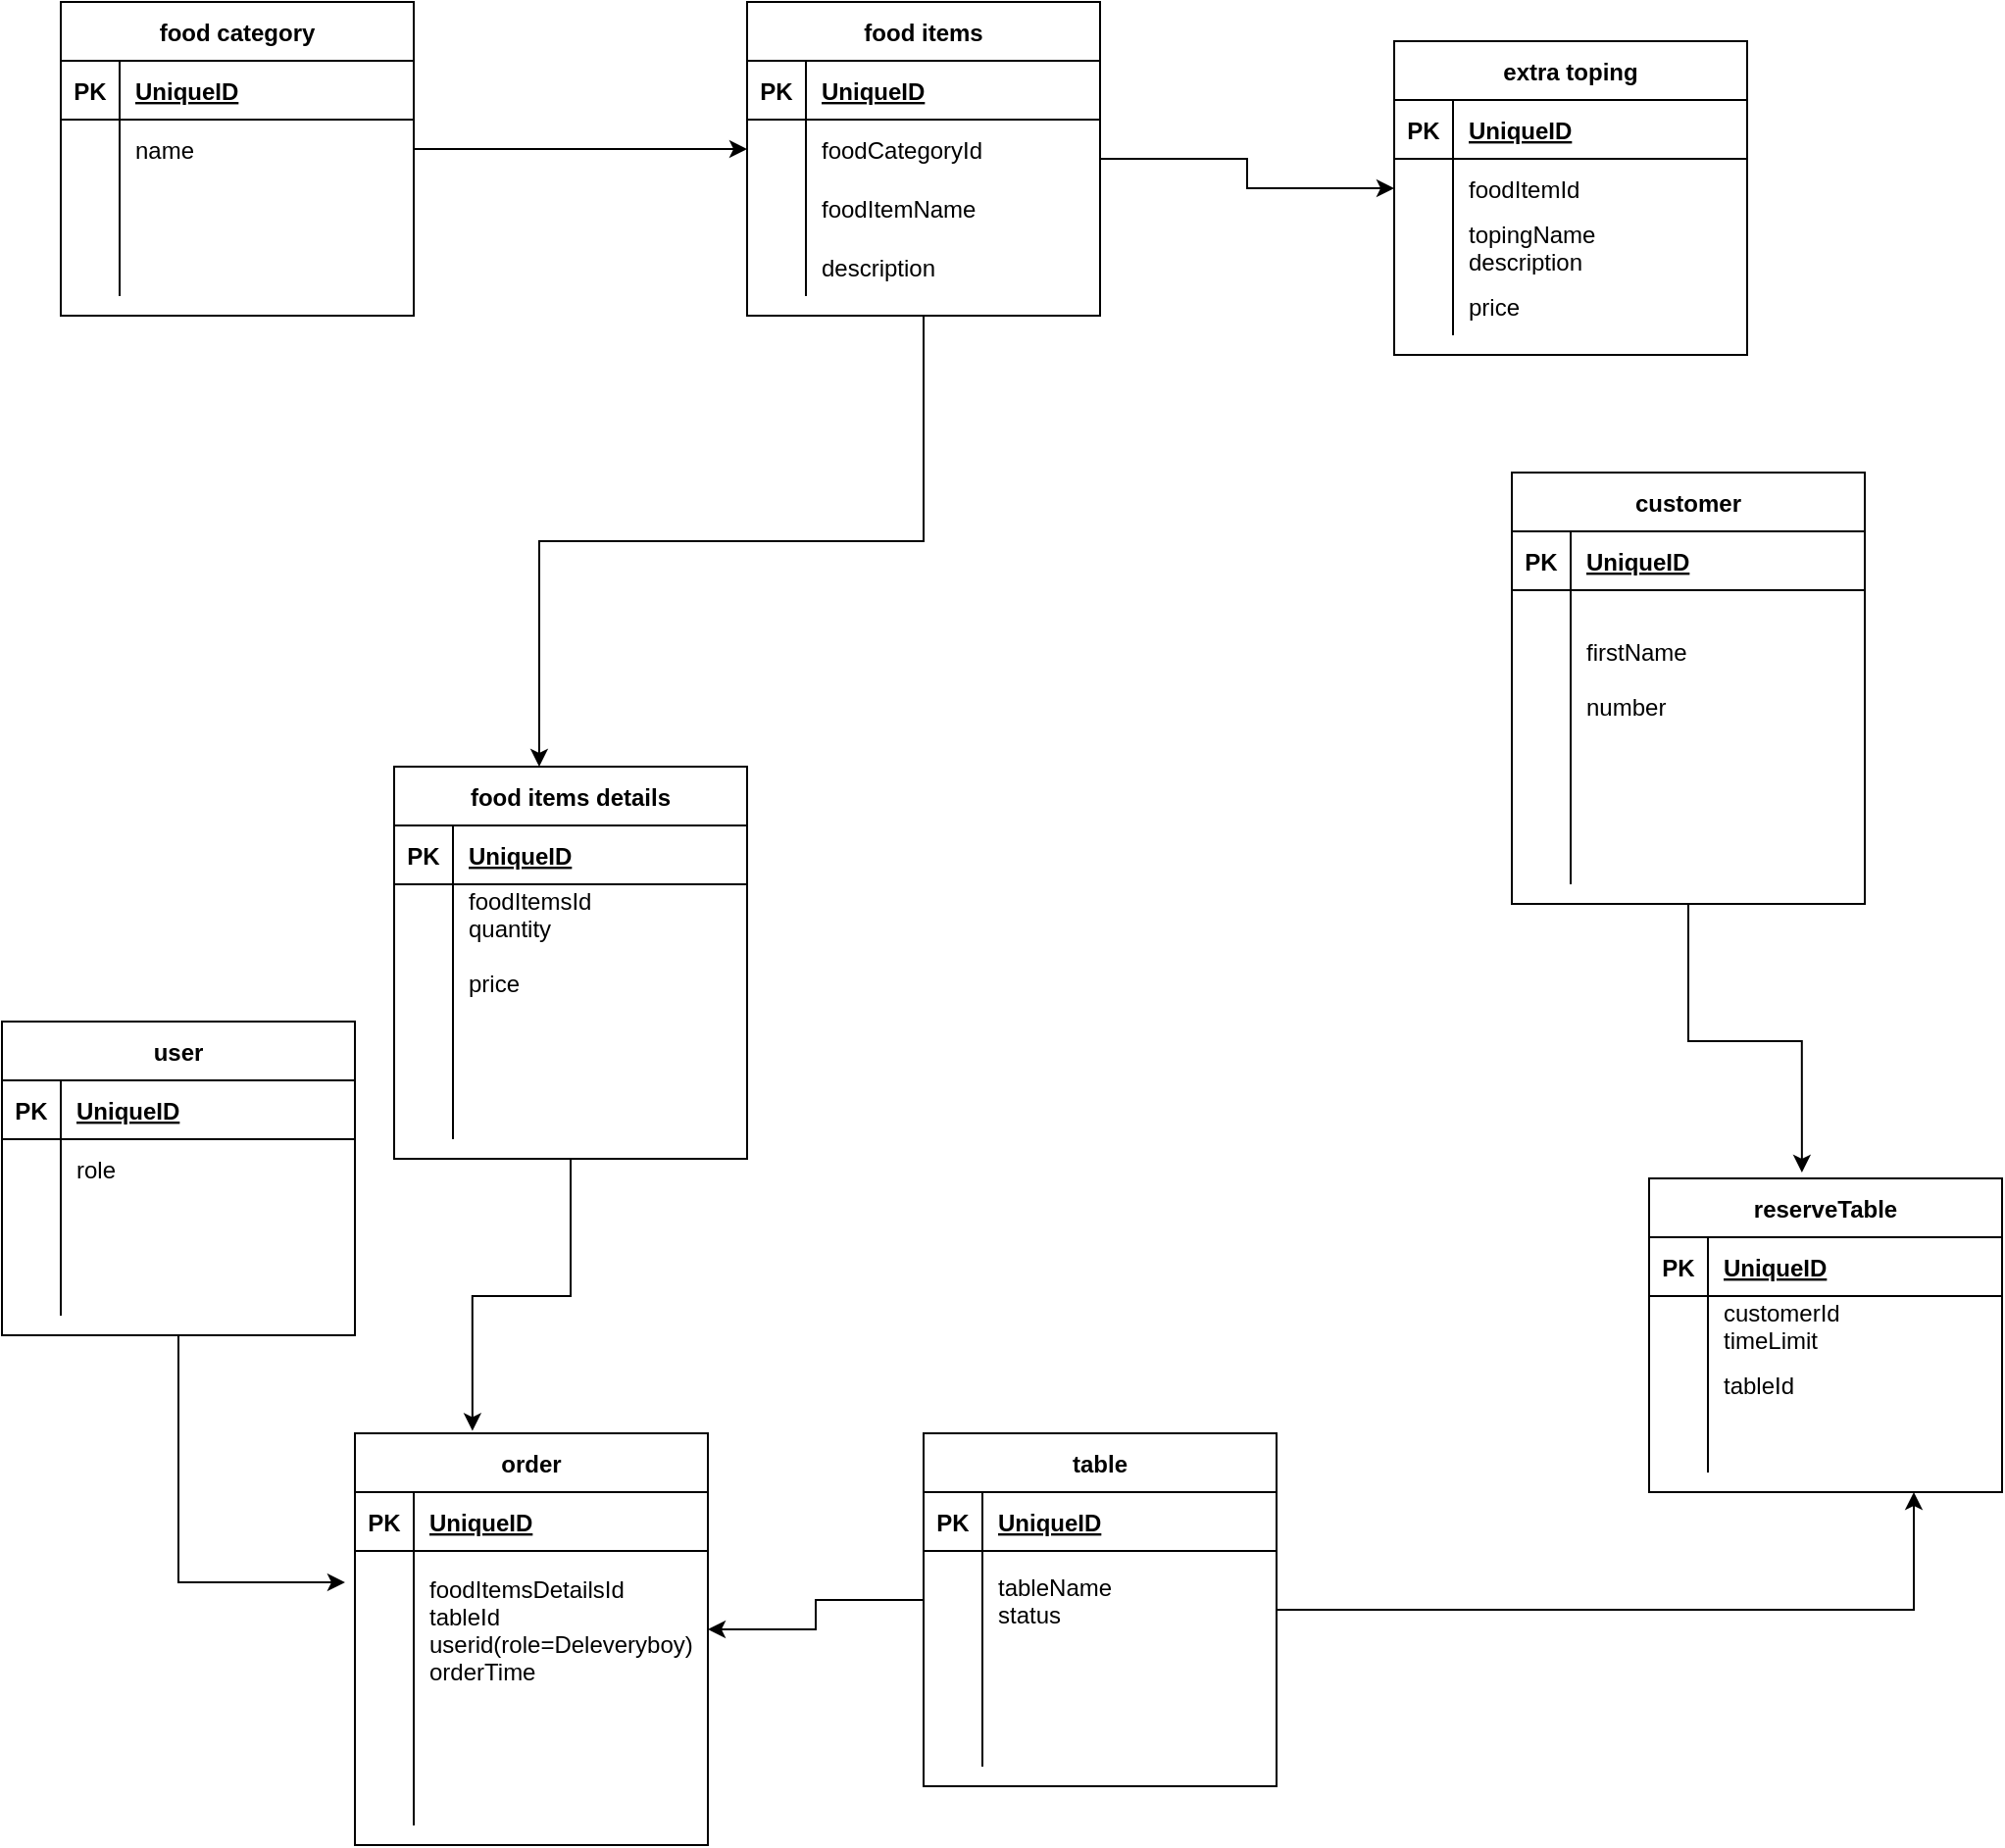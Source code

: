 <mxfile version="20.5.1" type="github">
  <diagram id="R2lEEEUBdFMjLlhIrx00" name="Page-1">
    <mxGraphModel dx="1123" dy="2183" grid="1" gridSize="10" guides="1" tooltips="1" connect="1" arrows="1" fold="1" page="1" pageScale="1" pageWidth="850" pageHeight="1100" math="0" shadow="0" extFonts="Permanent Marker^https://fonts.googleapis.com/css?family=Permanent+Marker">
      <root>
        <mxCell id="0" />
        <mxCell id="1" parent="0" />
        <mxCell id="HmCvgmjGHogJz_0cQoBX-1" value="order" style="shape=table;startSize=30;container=1;collapsible=1;childLayout=tableLayout;fixedRows=1;rowLines=0;fontStyle=1;align=center;resizeLast=1;" parent="1" vertex="1">
          <mxGeometry x="300" y="670" width="180" height="210" as="geometry" />
        </mxCell>
        <mxCell id="HmCvgmjGHogJz_0cQoBX-2" value="" style="shape=tableRow;horizontal=0;startSize=0;swimlaneHead=0;swimlaneBody=0;fillColor=none;collapsible=0;dropTarget=0;points=[[0,0.5],[1,0.5]];portConstraint=eastwest;top=0;left=0;right=0;bottom=1;" parent="HmCvgmjGHogJz_0cQoBX-1" vertex="1">
          <mxGeometry y="30" width="180" height="30" as="geometry" />
        </mxCell>
        <mxCell id="HmCvgmjGHogJz_0cQoBX-3" value="PK" style="shape=partialRectangle;connectable=0;fillColor=none;top=0;left=0;bottom=0;right=0;fontStyle=1;overflow=hidden;" parent="HmCvgmjGHogJz_0cQoBX-2" vertex="1">
          <mxGeometry width="30" height="30" as="geometry">
            <mxRectangle width="30" height="30" as="alternateBounds" />
          </mxGeometry>
        </mxCell>
        <mxCell id="HmCvgmjGHogJz_0cQoBX-4" value="UniqueID" style="shape=partialRectangle;connectable=0;fillColor=none;top=0;left=0;bottom=0;right=0;align=left;spacingLeft=6;fontStyle=5;overflow=hidden;" parent="HmCvgmjGHogJz_0cQoBX-2" vertex="1">
          <mxGeometry x="30" width="150" height="30" as="geometry">
            <mxRectangle width="150" height="30" as="alternateBounds" />
          </mxGeometry>
        </mxCell>
        <mxCell id="HmCvgmjGHogJz_0cQoBX-5" value="" style="shape=tableRow;horizontal=0;startSize=0;swimlaneHead=0;swimlaneBody=0;fillColor=none;collapsible=0;dropTarget=0;points=[[0,0.5],[1,0.5]];portConstraint=eastwest;top=0;left=0;right=0;bottom=0;" parent="HmCvgmjGHogJz_0cQoBX-1" vertex="1">
          <mxGeometry y="60" width="180" height="80" as="geometry" />
        </mxCell>
        <mxCell id="HmCvgmjGHogJz_0cQoBX-6" value="" style="shape=partialRectangle;connectable=0;fillColor=none;top=0;left=0;bottom=0;right=0;editable=1;overflow=hidden;" parent="HmCvgmjGHogJz_0cQoBX-5" vertex="1">
          <mxGeometry width="30" height="80" as="geometry">
            <mxRectangle width="30" height="80" as="alternateBounds" />
          </mxGeometry>
        </mxCell>
        <mxCell id="HmCvgmjGHogJz_0cQoBX-7" value="foodItemsDetailsId&#xa;tableId&#xa;userid(role=Deleveryboy)&#xa;orderTime" style="shape=partialRectangle;connectable=0;fillColor=none;top=0;left=0;bottom=0;right=0;align=left;spacingLeft=6;overflow=hidden;" parent="HmCvgmjGHogJz_0cQoBX-5" vertex="1">
          <mxGeometry x="30" width="150" height="80" as="geometry">
            <mxRectangle width="150" height="80" as="alternateBounds" />
          </mxGeometry>
        </mxCell>
        <mxCell id="HmCvgmjGHogJz_0cQoBX-8" value="" style="shape=tableRow;horizontal=0;startSize=0;swimlaneHead=0;swimlaneBody=0;fillColor=none;collapsible=0;dropTarget=0;points=[[0,0.5],[1,0.5]];portConstraint=eastwest;top=0;left=0;right=0;bottom=0;" parent="HmCvgmjGHogJz_0cQoBX-1" vertex="1">
          <mxGeometry y="140" width="180" height="30" as="geometry" />
        </mxCell>
        <mxCell id="HmCvgmjGHogJz_0cQoBX-9" value="" style="shape=partialRectangle;connectable=0;fillColor=none;top=0;left=0;bottom=0;right=0;editable=1;overflow=hidden;" parent="HmCvgmjGHogJz_0cQoBX-8" vertex="1">
          <mxGeometry width="30" height="30" as="geometry">
            <mxRectangle width="30" height="30" as="alternateBounds" />
          </mxGeometry>
        </mxCell>
        <mxCell id="HmCvgmjGHogJz_0cQoBX-10" value="" style="shape=partialRectangle;connectable=0;fillColor=none;top=0;left=0;bottom=0;right=0;align=left;spacingLeft=6;overflow=hidden;" parent="HmCvgmjGHogJz_0cQoBX-8" vertex="1">
          <mxGeometry x="30" width="150" height="30" as="geometry">
            <mxRectangle width="150" height="30" as="alternateBounds" />
          </mxGeometry>
        </mxCell>
        <mxCell id="HmCvgmjGHogJz_0cQoBX-11" value="" style="shape=tableRow;horizontal=0;startSize=0;swimlaneHead=0;swimlaneBody=0;fillColor=none;collapsible=0;dropTarget=0;points=[[0,0.5],[1,0.5]];portConstraint=eastwest;top=0;left=0;right=0;bottom=0;" parent="HmCvgmjGHogJz_0cQoBX-1" vertex="1">
          <mxGeometry y="170" width="180" height="30" as="geometry" />
        </mxCell>
        <mxCell id="HmCvgmjGHogJz_0cQoBX-12" value="" style="shape=partialRectangle;connectable=0;fillColor=none;top=0;left=0;bottom=0;right=0;editable=1;overflow=hidden;" parent="HmCvgmjGHogJz_0cQoBX-11" vertex="1">
          <mxGeometry width="30" height="30" as="geometry">
            <mxRectangle width="30" height="30" as="alternateBounds" />
          </mxGeometry>
        </mxCell>
        <mxCell id="HmCvgmjGHogJz_0cQoBX-13" value="" style="shape=partialRectangle;connectable=0;fillColor=none;top=0;left=0;bottom=0;right=0;align=left;spacingLeft=6;overflow=hidden;" parent="HmCvgmjGHogJz_0cQoBX-11" vertex="1">
          <mxGeometry x="30" width="150" height="30" as="geometry">
            <mxRectangle width="150" height="30" as="alternateBounds" />
          </mxGeometry>
        </mxCell>
        <mxCell id="HmCvgmjGHogJz_0cQoBX-229" style="edgeStyle=orthogonalEdgeStyle;rounded=0;orthogonalLoop=1;jettySize=auto;html=1;entryX=0.75;entryY=1;entryDx=0;entryDy=0;" parent="1" source="HmCvgmjGHogJz_0cQoBX-16" target="HmCvgmjGHogJz_0cQoBX-215" edge="1">
          <mxGeometry relative="1" as="geometry" />
        </mxCell>
        <mxCell id="HmCvgmjGHogJz_0cQoBX-16" value="table" style="shape=table;startSize=30;container=1;collapsible=1;childLayout=tableLayout;fixedRows=1;rowLines=0;fontStyle=1;align=center;resizeLast=1;" parent="1" vertex="1">
          <mxGeometry x="590" y="670" width="180" height="180" as="geometry" />
        </mxCell>
        <mxCell id="HmCvgmjGHogJz_0cQoBX-17" value="" style="shape=tableRow;horizontal=0;startSize=0;swimlaneHead=0;swimlaneBody=0;fillColor=none;collapsible=0;dropTarget=0;points=[[0,0.5],[1,0.5]];portConstraint=eastwest;top=0;left=0;right=0;bottom=1;" parent="HmCvgmjGHogJz_0cQoBX-16" vertex="1">
          <mxGeometry y="30" width="180" height="30" as="geometry" />
        </mxCell>
        <mxCell id="HmCvgmjGHogJz_0cQoBX-18" value="PK" style="shape=partialRectangle;connectable=0;fillColor=none;top=0;left=0;bottom=0;right=0;fontStyle=1;overflow=hidden;" parent="HmCvgmjGHogJz_0cQoBX-17" vertex="1">
          <mxGeometry width="30" height="30" as="geometry">
            <mxRectangle width="30" height="30" as="alternateBounds" />
          </mxGeometry>
        </mxCell>
        <mxCell id="HmCvgmjGHogJz_0cQoBX-19" value="UniqueID" style="shape=partialRectangle;connectable=0;fillColor=none;top=0;left=0;bottom=0;right=0;align=left;spacingLeft=6;fontStyle=5;overflow=hidden;" parent="HmCvgmjGHogJz_0cQoBX-17" vertex="1">
          <mxGeometry x="30" width="150" height="30" as="geometry">
            <mxRectangle width="150" height="30" as="alternateBounds" />
          </mxGeometry>
        </mxCell>
        <mxCell id="HmCvgmjGHogJz_0cQoBX-20" value="" style="shape=tableRow;horizontal=0;startSize=0;swimlaneHead=0;swimlaneBody=0;fillColor=none;collapsible=0;dropTarget=0;points=[[0,0.5],[1,0.5]];portConstraint=eastwest;top=0;left=0;right=0;bottom=0;" parent="HmCvgmjGHogJz_0cQoBX-16" vertex="1">
          <mxGeometry y="60" width="180" height="50" as="geometry" />
        </mxCell>
        <mxCell id="HmCvgmjGHogJz_0cQoBX-21" value="" style="shape=partialRectangle;connectable=0;fillColor=none;top=0;left=0;bottom=0;right=0;editable=1;overflow=hidden;" parent="HmCvgmjGHogJz_0cQoBX-20" vertex="1">
          <mxGeometry width="30" height="50" as="geometry">
            <mxRectangle width="30" height="50" as="alternateBounds" />
          </mxGeometry>
        </mxCell>
        <mxCell id="HmCvgmjGHogJz_0cQoBX-22" value="tableName&#xa;status" style="shape=partialRectangle;connectable=0;fillColor=none;top=0;left=0;bottom=0;right=0;align=left;spacingLeft=6;overflow=hidden;" parent="HmCvgmjGHogJz_0cQoBX-20" vertex="1">
          <mxGeometry x="30" width="150" height="50" as="geometry">
            <mxRectangle width="150" height="50" as="alternateBounds" />
          </mxGeometry>
        </mxCell>
        <mxCell id="HmCvgmjGHogJz_0cQoBX-23" value="" style="shape=tableRow;horizontal=0;startSize=0;swimlaneHead=0;swimlaneBody=0;fillColor=none;collapsible=0;dropTarget=0;points=[[0,0.5],[1,0.5]];portConstraint=eastwest;top=0;left=0;right=0;bottom=0;" parent="HmCvgmjGHogJz_0cQoBX-16" vertex="1">
          <mxGeometry y="110" width="180" height="30" as="geometry" />
        </mxCell>
        <mxCell id="HmCvgmjGHogJz_0cQoBX-24" value="" style="shape=partialRectangle;connectable=0;fillColor=none;top=0;left=0;bottom=0;right=0;editable=1;overflow=hidden;" parent="HmCvgmjGHogJz_0cQoBX-23" vertex="1">
          <mxGeometry width="30" height="30" as="geometry">
            <mxRectangle width="30" height="30" as="alternateBounds" />
          </mxGeometry>
        </mxCell>
        <mxCell id="HmCvgmjGHogJz_0cQoBX-25" value="" style="shape=partialRectangle;connectable=0;fillColor=none;top=0;left=0;bottom=0;right=0;align=left;spacingLeft=6;overflow=hidden;" parent="HmCvgmjGHogJz_0cQoBX-23" vertex="1">
          <mxGeometry x="30" width="150" height="30" as="geometry">
            <mxRectangle width="150" height="30" as="alternateBounds" />
          </mxGeometry>
        </mxCell>
        <mxCell id="HmCvgmjGHogJz_0cQoBX-26" value="" style="shape=tableRow;horizontal=0;startSize=0;swimlaneHead=0;swimlaneBody=0;fillColor=none;collapsible=0;dropTarget=0;points=[[0,0.5],[1,0.5]];portConstraint=eastwest;top=0;left=0;right=0;bottom=0;" parent="HmCvgmjGHogJz_0cQoBX-16" vertex="1">
          <mxGeometry y="140" width="180" height="30" as="geometry" />
        </mxCell>
        <mxCell id="HmCvgmjGHogJz_0cQoBX-27" value="" style="shape=partialRectangle;connectable=0;fillColor=none;top=0;left=0;bottom=0;right=0;editable=1;overflow=hidden;" parent="HmCvgmjGHogJz_0cQoBX-26" vertex="1">
          <mxGeometry width="30" height="30" as="geometry">
            <mxRectangle width="30" height="30" as="alternateBounds" />
          </mxGeometry>
        </mxCell>
        <mxCell id="HmCvgmjGHogJz_0cQoBX-28" value="" style="shape=partialRectangle;connectable=0;fillColor=none;top=0;left=0;bottom=0;right=0;align=left;spacingLeft=6;overflow=hidden;" parent="HmCvgmjGHogJz_0cQoBX-26" vertex="1">
          <mxGeometry x="30" width="150" height="30" as="geometry">
            <mxRectangle width="150" height="30" as="alternateBounds" />
          </mxGeometry>
        </mxCell>
        <mxCell id="HmCvgmjGHogJz_0cQoBX-30" style="edgeStyle=orthogonalEdgeStyle;rounded=0;orthogonalLoop=1;jettySize=auto;html=1;entryX=1;entryY=0.5;entryDx=0;entryDy=0;" parent="1" source="HmCvgmjGHogJz_0cQoBX-20" target="HmCvgmjGHogJz_0cQoBX-5" edge="1">
          <mxGeometry relative="1" as="geometry" />
        </mxCell>
        <mxCell id="HmCvgmjGHogJz_0cQoBX-45" style="edgeStyle=orthogonalEdgeStyle;rounded=0;orthogonalLoop=1;jettySize=auto;html=1;entryX=0.333;entryY=-0.006;entryDx=0;entryDy=0;entryPerimeter=0;" parent="1" source="HmCvgmjGHogJz_0cQoBX-31" target="HmCvgmjGHogJz_0cQoBX-1" edge="1">
          <mxGeometry relative="1" as="geometry" />
        </mxCell>
        <mxCell id="HmCvgmjGHogJz_0cQoBX-31" value="food items details" style="shape=table;startSize=30;container=1;collapsible=1;childLayout=tableLayout;fixedRows=1;rowLines=0;fontStyle=1;align=center;resizeLast=1;" parent="1" vertex="1">
          <mxGeometry x="320" y="330" width="180" height="200" as="geometry" />
        </mxCell>
        <mxCell id="HmCvgmjGHogJz_0cQoBX-32" value="" style="shape=tableRow;horizontal=0;startSize=0;swimlaneHead=0;swimlaneBody=0;fillColor=none;collapsible=0;dropTarget=0;points=[[0,0.5],[1,0.5]];portConstraint=eastwest;top=0;left=0;right=0;bottom=1;" parent="HmCvgmjGHogJz_0cQoBX-31" vertex="1">
          <mxGeometry y="30" width="180" height="30" as="geometry" />
        </mxCell>
        <mxCell id="HmCvgmjGHogJz_0cQoBX-33" value="PK" style="shape=partialRectangle;connectable=0;fillColor=none;top=0;left=0;bottom=0;right=0;fontStyle=1;overflow=hidden;" parent="HmCvgmjGHogJz_0cQoBX-32" vertex="1">
          <mxGeometry width="30" height="30" as="geometry">
            <mxRectangle width="30" height="30" as="alternateBounds" />
          </mxGeometry>
        </mxCell>
        <mxCell id="HmCvgmjGHogJz_0cQoBX-34" value="UniqueID" style="shape=partialRectangle;connectable=0;fillColor=none;top=0;left=0;bottom=0;right=0;align=left;spacingLeft=6;fontStyle=5;overflow=hidden;" parent="HmCvgmjGHogJz_0cQoBX-32" vertex="1">
          <mxGeometry x="30" width="150" height="30" as="geometry">
            <mxRectangle width="150" height="30" as="alternateBounds" />
          </mxGeometry>
        </mxCell>
        <mxCell id="HmCvgmjGHogJz_0cQoBX-35" value="" style="shape=tableRow;horizontal=0;startSize=0;swimlaneHead=0;swimlaneBody=0;fillColor=none;collapsible=0;dropTarget=0;points=[[0,0.5],[1,0.5]];portConstraint=eastwest;top=0;left=0;right=0;bottom=0;" parent="HmCvgmjGHogJz_0cQoBX-31" vertex="1">
          <mxGeometry y="60" width="180" height="70" as="geometry" />
        </mxCell>
        <mxCell id="HmCvgmjGHogJz_0cQoBX-36" value="" style="shape=partialRectangle;connectable=0;fillColor=none;top=0;left=0;bottom=0;right=0;editable=1;overflow=hidden;" parent="HmCvgmjGHogJz_0cQoBX-35" vertex="1">
          <mxGeometry width="30" height="70" as="geometry">
            <mxRectangle width="30" height="70" as="alternateBounds" />
          </mxGeometry>
        </mxCell>
        <mxCell id="HmCvgmjGHogJz_0cQoBX-37" value="foodItemsId&#xa;quantity&#xa;&#xa;price&#xa;" style="shape=partialRectangle;connectable=0;fillColor=none;top=0;left=0;bottom=0;right=0;align=left;spacingLeft=6;overflow=hidden;" parent="HmCvgmjGHogJz_0cQoBX-35" vertex="1">
          <mxGeometry x="30" width="150" height="70" as="geometry">
            <mxRectangle width="150" height="70" as="alternateBounds" />
          </mxGeometry>
        </mxCell>
        <mxCell id="HmCvgmjGHogJz_0cQoBX-38" value="" style="shape=tableRow;horizontal=0;startSize=0;swimlaneHead=0;swimlaneBody=0;fillColor=none;collapsible=0;dropTarget=0;points=[[0,0.5],[1,0.5]];portConstraint=eastwest;top=0;left=0;right=0;bottom=0;" parent="HmCvgmjGHogJz_0cQoBX-31" vertex="1">
          <mxGeometry y="130" width="180" height="30" as="geometry" />
        </mxCell>
        <mxCell id="HmCvgmjGHogJz_0cQoBX-39" value="" style="shape=partialRectangle;connectable=0;fillColor=none;top=0;left=0;bottom=0;right=0;editable=1;overflow=hidden;" parent="HmCvgmjGHogJz_0cQoBX-38" vertex="1">
          <mxGeometry width="30" height="30" as="geometry">
            <mxRectangle width="30" height="30" as="alternateBounds" />
          </mxGeometry>
        </mxCell>
        <mxCell id="HmCvgmjGHogJz_0cQoBX-40" value="" style="shape=partialRectangle;connectable=0;fillColor=none;top=0;left=0;bottom=0;right=0;align=left;spacingLeft=6;overflow=hidden;" parent="HmCvgmjGHogJz_0cQoBX-38" vertex="1">
          <mxGeometry x="30" width="150" height="30" as="geometry">
            <mxRectangle width="150" height="30" as="alternateBounds" />
          </mxGeometry>
        </mxCell>
        <mxCell id="HmCvgmjGHogJz_0cQoBX-41" value="" style="shape=tableRow;horizontal=0;startSize=0;swimlaneHead=0;swimlaneBody=0;fillColor=none;collapsible=0;dropTarget=0;points=[[0,0.5],[1,0.5]];portConstraint=eastwest;top=0;left=0;right=0;bottom=0;" parent="HmCvgmjGHogJz_0cQoBX-31" vertex="1">
          <mxGeometry y="160" width="180" height="30" as="geometry" />
        </mxCell>
        <mxCell id="HmCvgmjGHogJz_0cQoBX-42" value="" style="shape=partialRectangle;connectable=0;fillColor=none;top=0;left=0;bottom=0;right=0;editable=1;overflow=hidden;" parent="HmCvgmjGHogJz_0cQoBX-41" vertex="1">
          <mxGeometry width="30" height="30" as="geometry">
            <mxRectangle width="30" height="30" as="alternateBounds" />
          </mxGeometry>
        </mxCell>
        <mxCell id="HmCvgmjGHogJz_0cQoBX-43" value="" style="shape=partialRectangle;connectable=0;fillColor=none;top=0;left=0;bottom=0;right=0;align=left;spacingLeft=6;overflow=hidden;" parent="HmCvgmjGHogJz_0cQoBX-41" vertex="1">
          <mxGeometry x="30" width="150" height="30" as="geometry">
            <mxRectangle width="150" height="30" as="alternateBounds" />
          </mxGeometry>
        </mxCell>
        <mxCell id="HmCvgmjGHogJz_0cQoBX-228" style="edgeStyle=orthogonalEdgeStyle;rounded=0;orthogonalLoop=1;jettySize=auto;html=1;entryX=0.433;entryY=-0.019;entryDx=0;entryDy=0;entryPerimeter=0;" parent="1" source="HmCvgmjGHogJz_0cQoBX-46" target="HmCvgmjGHogJz_0cQoBX-215" edge="1">
          <mxGeometry relative="1" as="geometry" />
        </mxCell>
        <mxCell id="HmCvgmjGHogJz_0cQoBX-46" value="customer" style="shape=table;startSize=30;container=1;collapsible=1;childLayout=tableLayout;fixedRows=1;rowLines=0;fontStyle=1;align=center;resizeLast=1;" parent="1" vertex="1">
          <mxGeometry x="890" y="180" width="180" height="220" as="geometry" />
        </mxCell>
        <mxCell id="HmCvgmjGHogJz_0cQoBX-47" value="" style="shape=tableRow;horizontal=0;startSize=0;swimlaneHead=0;swimlaneBody=0;fillColor=none;collapsible=0;dropTarget=0;points=[[0,0.5],[1,0.5]];portConstraint=eastwest;top=0;left=0;right=0;bottom=1;" parent="HmCvgmjGHogJz_0cQoBX-46" vertex="1">
          <mxGeometry y="30" width="180" height="30" as="geometry" />
        </mxCell>
        <mxCell id="HmCvgmjGHogJz_0cQoBX-48" value="PK" style="shape=partialRectangle;connectable=0;fillColor=none;top=0;left=0;bottom=0;right=0;fontStyle=1;overflow=hidden;" parent="HmCvgmjGHogJz_0cQoBX-47" vertex="1">
          <mxGeometry width="30" height="30" as="geometry">
            <mxRectangle width="30" height="30" as="alternateBounds" />
          </mxGeometry>
        </mxCell>
        <mxCell id="HmCvgmjGHogJz_0cQoBX-49" value="UniqueID" style="shape=partialRectangle;connectable=0;fillColor=none;top=0;left=0;bottom=0;right=0;align=left;spacingLeft=6;fontStyle=5;overflow=hidden;" parent="HmCvgmjGHogJz_0cQoBX-47" vertex="1">
          <mxGeometry x="30" width="150" height="30" as="geometry">
            <mxRectangle width="150" height="30" as="alternateBounds" />
          </mxGeometry>
        </mxCell>
        <mxCell id="HmCvgmjGHogJz_0cQoBX-50" value="" style="shape=tableRow;horizontal=0;startSize=0;swimlaneHead=0;swimlaneBody=0;fillColor=none;collapsible=0;dropTarget=0;points=[[0,0.5],[1,0.5]];portConstraint=eastwest;top=0;left=0;right=0;bottom=0;" parent="HmCvgmjGHogJz_0cQoBX-46" vertex="1">
          <mxGeometry y="60" width="180" height="90" as="geometry" />
        </mxCell>
        <mxCell id="HmCvgmjGHogJz_0cQoBX-51" value="" style="shape=partialRectangle;connectable=0;fillColor=none;top=0;left=0;bottom=0;right=0;editable=1;overflow=hidden;" parent="HmCvgmjGHogJz_0cQoBX-50" vertex="1">
          <mxGeometry width="30" height="90" as="geometry">
            <mxRectangle width="30" height="90" as="alternateBounds" />
          </mxGeometry>
        </mxCell>
        <mxCell id="HmCvgmjGHogJz_0cQoBX-52" value="firstName&#xa;&#xa;number" style="shape=partialRectangle;connectable=0;fillColor=none;top=0;left=0;bottom=0;right=0;align=left;spacingLeft=6;overflow=hidden;" parent="HmCvgmjGHogJz_0cQoBX-50" vertex="1">
          <mxGeometry x="30" width="150" height="90" as="geometry">
            <mxRectangle width="150" height="90" as="alternateBounds" />
          </mxGeometry>
        </mxCell>
        <mxCell id="HmCvgmjGHogJz_0cQoBX-53" value="" style="shape=tableRow;horizontal=0;startSize=0;swimlaneHead=0;swimlaneBody=0;fillColor=none;collapsible=0;dropTarget=0;points=[[0,0.5],[1,0.5]];portConstraint=eastwest;top=0;left=0;right=0;bottom=0;" parent="HmCvgmjGHogJz_0cQoBX-46" vertex="1">
          <mxGeometry y="150" width="180" height="30" as="geometry" />
        </mxCell>
        <mxCell id="HmCvgmjGHogJz_0cQoBX-54" value="" style="shape=partialRectangle;connectable=0;fillColor=none;top=0;left=0;bottom=0;right=0;editable=1;overflow=hidden;" parent="HmCvgmjGHogJz_0cQoBX-53" vertex="1">
          <mxGeometry width="30" height="30" as="geometry">
            <mxRectangle width="30" height="30" as="alternateBounds" />
          </mxGeometry>
        </mxCell>
        <mxCell id="HmCvgmjGHogJz_0cQoBX-55" value="" style="shape=partialRectangle;connectable=0;fillColor=none;top=0;left=0;bottom=0;right=0;align=left;spacingLeft=6;overflow=hidden;" parent="HmCvgmjGHogJz_0cQoBX-53" vertex="1">
          <mxGeometry x="30" width="150" height="30" as="geometry">
            <mxRectangle width="150" height="30" as="alternateBounds" />
          </mxGeometry>
        </mxCell>
        <mxCell id="HmCvgmjGHogJz_0cQoBX-56" value="" style="shape=tableRow;horizontal=0;startSize=0;swimlaneHead=0;swimlaneBody=0;fillColor=none;collapsible=0;dropTarget=0;points=[[0,0.5],[1,0.5]];portConstraint=eastwest;top=0;left=0;right=0;bottom=0;" parent="HmCvgmjGHogJz_0cQoBX-46" vertex="1">
          <mxGeometry y="180" width="180" height="30" as="geometry" />
        </mxCell>
        <mxCell id="HmCvgmjGHogJz_0cQoBX-57" value="" style="shape=partialRectangle;connectable=0;fillColor=none;top=0;left=0;bottom=0;right=0;editable=1;overflow=hidden;" parent="HmCvgmjGHogJz_0cQoBX-56" vertex="1">
          <mxGeometry width="30" height="30" as="geometry">
            <mxRectangle width="30" height="30" as="alternateBounds" />
          </mxGeometry>
        </mxCell>
        <mxCell id="HmCvgmjGHogJz_0cQoBX-58" value="" style="shape=partialRectangle;connectable=0;fillColor=none;top=0;left=0;bottom=0;right=0;align=left;spacingLeft=6;overflow=hidden;" parent="HmCvgmjGHogJz_0cQoBX-56" vertex="1">
          <mxGeometry x="30" width="150" height="30" as="geometry">
            <mxRectangle width="150" height="30" as="alternateBounds" />
          </mxGeometry>
        </mxCell>
        <mxCell id="HmCvgmjGHogJz_0cQoBX-131" style="edgeStyle=orthogonalEdgeStyle;rounded=0;orthogonalLoop=1;jettySize=auto;html=1;entryX=-0.028;entryY=0.2;entryDx=0;entryDy=0;entryPerimeter=0;" parent="1" source="HmCvgmjGHogJz_0cQoBX-118" target="HmCvgmjGHogJz_0cQoBX-5" edge="1">
          <mxGeometry relative="1" as="geometry" />
        </mxCell>
        <mxCell id="HmCvgmjGHogJz_0cQoBX-118" value="user" style="shape=table;startSize=30;container=1;collapsible=1;childLayout=tableLayout;fixedRows=1;rowLines=0;fontStyle=1;align=center;resizeLast=1;" parent="1" vertex="1">
          <mxGeometry x="120" y="460" width="180" height="160" as="geometry" />
        </mxCell>
        <mxCell id="HmCvgmjGHogJz_0cQoBX-119" value="" style="shape=tableRow;horizontal=0;startSize=0;swimlaneHead=0;swimlaneBody=0;fillColor=none;collapsible=0;dropTarget=0;points=[[0,0.5],[1,0.5]];portConstraint=eastwest;top=0;left=0;right=0;bottom=1;" parent="HmCvgmjGHogJz_0cQoBX-118" vertex="1">
          <mxGeometry y="30" width="180" height="30" as="geometry" />
        </mxCell>
        <mxCell id="HmCvgmjGHogJz_0cQoBX-120" value="PK" style="shape=partialRectangle;connectable=0;fillColor=none;top=0;left=0;bottom=0;right=0;fontStyle=1;overflow=hidden;" parent="HmCvgmjGHogJz_0cQoBX-119" vertex="1">
          <mxGeometry width="30" height="30" as="geometry">
            <mxRectangle width="30" height="30" as="alternateBounds" />
          </mxGeometry>
        </mxCell>
        <mxCell id="HmCvgmjGHogJz_0cQoBX-121" value="UniqueID" style="shape=partialRectangle;connectable=0;fillColor=none;top=0;left=0;bottom=0;right=0;align=left;spacingLeft=6;fontStyle=5;overflow=hidden;" parent="HmCvgmjGHogJz_0cQoBX-119" vertex="1">
          <mxGeometry x="30" width="150" height="30" as="geometry">
            <mxRectangle width="150" height="30" as="alternateBounds" />
          </mxGeometry>
        </mxCell>
        <mxCell id="HmCvgmjGHogJz_0cQoBX-122" value="" style="shape=tableRow;horizontal=0;startSize=0;swimlaneHead=0;swimlaneBody=0;fillColor=none;collapsible=0;dropTarget=0;points=[[0,0.5],[1,0.5]];portConstraint=eastwest;top=0;left=0;right=0;bottom=0;" parent="HmCvgmjGHogJz_0cQoBX-118" vertex="1">
          <mxGeometry y="60" width="180" height="30" as="geometry" />
        </mxCell>
        <mxCell id="HmCvgmjGHogJz_0cQoBX-123" value="" style="shape=partialRectangle;connectable=0;fillColor=none;top=0;left=0;bottom=0;right=0;editable=1;overflow=hidden;" parent="HmCvgmjGHogJz_0cQoBX-122" vertex="1">
          <mxGeometry width="30" height="30" as="geometry">
            <mxRectangle width="30" height="30" as="alternateBounds" />
          </mxGeometry>
        </mxCell>
        <mxCell id="HmCvgmjGHogJz_0cQoBX-124" value="role" style="shape=partialRectangle;connectable=0;fillColor=none;top=0;left=0;bottom=0;right=0;align=left;spacingLeft=6;overflow=hidden;" parent="HmCvgmjGHogJz_0cQoBX-122" vertex="1">
          <mxGeometry x="30" width="150" height="30" as="geometry">
            <mxRectangle width="150" height="30" as="alternateBounds" />
          </mxGeometry>
        </mxCell>
        <mxCell id="HmCvgmjGHogJz_0cQoBX-125" value="" style="shape=tableRow;horizontal=0;startSize=0;swimlaneHead=0;swimlaneBody=0;fillColor=none;collapsible=0;dropTarget=0;points=[[0,0.5],[1,0.5]];portConstraint=eastwest;top=0;left=0;right=0;bottom=0;" parent="HmCvgmjGHogJz_0cQoBX-118" vertex="1">
          <mxGeometry y="90" width="180" height="30" as="geometry" />
        </mxCell>
        <mxCell id="HmCvgmjGHogJz_0cQoBX-126" value="" style="shape=partialRectangle;connectable=0;fillColor=none;top=0;left=0;bottom=0;right=0;editable=1;overflow=hidden;" parent="HmCvgmjGHogJz_0cQoBX-125" vertex="1">
          <mxGeometry width="30" height="30" as="geometry">
            <mxRectangle width="30" height="30" as="alternateBounds" />
          </mxGeometry>
        </mxCell>
        <mxCell id="HmCvgmjGHogJz_0cQoBX-127" value="" style="shape=partialRectangle;connectable=0;fillColor=none;top=0;left=0;bottom=0;right=0;align=left;spacingLeft=6;overflow=hidden;" parent="HmCvgmjGHogJz_0cQoBX-125" vertex="1">
          <mxGeometry x="30" width="150" height="30" as="geometry">
            <mxRectangle width="150" height="30" as="alternateBounds" />
          </mxGeometry>
        </mxCell>
        <mxCell id="HmCvgmjGHogJz_0cQoBX-128" value="" style="shape=tableRow;horizontal=0;startSize=0;swimlaneHead=0;swimlaneBody=0;fillColor=none;collapsible=0;dropTarget=0;points=[[0,0.5],[1,0.5]];portConstraint=eastwest;top=0;left=0;right=0;bottom=0;" parent="HmCvgmjGHogJz_0cQoBX-118" vertex="1">
          <mxGeometry y="120" width="180" height="30" as="geometry" />
        </mxCell>
        <mxCell id="HmCvgmjGHogJz_0cQoBX-129" value="" style="shape=partialRectangle;connectable=0;fillColor=none;top=0;left=0;bottom=0;right=0;editable=1;overflow=hidden;" parent="HmCvgmjGHogJz_0cQoBX-128" vertex="1">
          <mxGeometry width="30" height="30" as="geometry">
            <mxRectangle width="30" height="30" as="alternateBounds" />
          </mxGeometry>
        </mxCell>
        <mxCell id="HmCvgmjGHogJz_0cQoBX-130" value="" style="shape=partialRectangle;connectable=0;fillColor=none;top=0;left=0;bottom=0;right=0;align=left;spacingLeft=6;overflow=hidden;" parent="HmCvgmjGHogJz_0cQoBX-128" vertex="1">
          <mxGeometry x="30" width="150" height="30" as="geometry">
            <mxRectangle width="150" height="30" as="alternateBounds" />
          </mxGeometry>
        </mxCell>
        <mxCell id="HmCvgmjGHogJz_0cQoBX-133" value="food category" style="shape=table;startSize=30;container=1;collapsible=1;childLayout=tableLayout;fixedRows=1;rowLines=0;fontStyle=1;align=center;resizeLast=1;" parent="1" vertex="1">
          <mxGeometry x="150" y="-60" width="180" height="160" as="geometry" />
        </mxCell>
        <mxCell id="HmCvgmjGHogJz_0cQoBX-134" value="" style="shape=tableRow;horizontal=0;startSize=0;swimlaneHead=0;swimlaneBody=0;fillColor=none;collapsible=0;dropTarget=0;points=[[0,0.5],[1,0.5]];portConstraint=eastwest;top=0;left=0;right=0;bottom=1;" parent="HmCvgmjGHogJz_0cQoBX-133" vertex="1">
          <mxGeometry y="30" width="180" height="30" as="geometry" />
        </mxCell>
        <mxCell id="HmCvgmjGHogJz_0cQoBX-135" value="PK" style="shape=partialRectangle;connectable=0;fillColor=none;top=0;left=0;bottom=0;right=0;fontStyle=1;overflow=hidden;" parent="HmCvgmjGHogJz_0cQoBX-134" vertex="1">
          <mxGeometry width="30" height="30" as="geometry">
            <mxRectangle width="30" height="30" as="alternateBounds" />
          </mxGeometry>
        </mxCell>
        <mxCell id="HmCvgmjGHogJz_0cQoBX-136" value="UniqueID" style="shape=partialRectangle;connectable=0;fillColor=none;top=0;left=0;bottom=0;right=0;align=left;spacingLeft=6;fontStyle=5;overflow=hidden;" parent="HmCvgmjGHogJz_0cQoBX-134" vertex="1">
          <mxGeometry x="30" width="150" height="30" as="geometry">
            <mxRectangle width="150" height="30" as="alternateBounds" />
          </mxGeometry>
        </mxCell>
        <mxCell id="HmCvgmjGHogJz_0cQoBX-137" value="" style="shape=tableRow;horizontal=0;startSize=0;swimlaneHead=0;swimlaneBody=0;fillColor=none;collapsible=0;dropTarget=0;points=[[0,0.5],[1,0.5]];portConstraint=eastwest;top=0;left=0;right=0;bottom=0;" parent="HmCvgmjGHogJz_0cQoBX-133" vertex="1">
          <mxGeometry y="60" width="180" height="30" as="geometry" />
        </mxCell>
        <mxCell id="HmCvgmjGHogJz_0cQoBX-138" value="" style="shape=partialRectangle;connectable=0;fillColor=none;top=0;left=0;bottom=0;right=0;editable=1;overflow=hidden;" parent="HmCvgmjGHogJz_0cQoBX-137" vertex="1">
          <mxGeometry width="30" height="30" as="geometry">
            <mxRectangle width="30" height="30" as="alternateBounds" />
          </mxGeometry>
        </mxCell>
        <mxCell id="HmCvgmjGHogJz_0cQoBX-139" value="name" style="shape=partialRectangle;connectable=0;fillColor=none;top=0;left=0;bottom=0;right=0;align=left;spacingLeft=6;overflow=hidden;" parent="HmCvgmjGHogJz_0cQoBX-137" vertex="1">
          <mxGeometry x="30" width="150" height="30" as="geometry">
            <mxRectangle width="150" height="30" as="alternateBounds" />
          </mxGeometry>
        </mxCell>
        <mxCell id="HmCvgmjGHogJz_0cQoBX-140" value="" style="shape=tableRow;horizontal=0;startSize=0;swimlaneHead=0;swimlaneBody=0;fillColor=none;collapsible=0;dropTarget=0;points=[[0,0.5],[1,0.5]];portConstraint=eastwest;top=0;left=0;right=0;bottom=0;" parent="HmCvgmjGHogJz_0cQoBX-133" vertex="1">
          <mxGeometry y="90" width="180" height="30" as="geometry" />
        </mxCell>
        <mxCell id="HmCvgmjGHogJz_0cQoBX-141" value="" style="shape=partialRectangle;connectable=0;fillColor=none;top=0;left=0;bottom=0;right=0;editable=1;overflow=hidden;" parent="HmCvgmjGHogJz_0cQoBX-140" vertex="1">
          <mxGeometry width="30" height="30" as="geometry">
            <mxRectangle width="30" height="30" as="alternateBounds" />
          </mxGeometry>
        </mxCell>
        <mxCell id="HmCvgmjGHogJz_0cQoBX-142" value="" style="shape=partialRectangle;connectable=0;fillColor=none;top=0;left=0;bottom=0;right=0;align=left;spacingLeft=6;overflow=hidden;" parent="HmCvgmjGHogJz_0cQoBX-140" vertex="1">
          <mxGeometry x="30" width="150" height="30" as="geometry">
            <mxRectangle width="150" height="30" as="alternateBounds" />
          </mxGeometry>
        </mxCell>
        <mxCell id="HmCvgmjGHogJz_0cQoBX-143" value="" style="shape=tableRow;horizontal=0;startSize=0;swimlaneHead=0;swimlaneBody=0;fillColor=none;collapsible=0;dropTarget=0;points=[[0,0.5],[1,0.5]];portConstraint=eastwest;top=0;left=0;right=0;bottom=0;" parent="HmCvgmjGHogJz_0cQoBX-133" vertex="1">
          <mxGeometry y="120" width="180" height="30" as="geometry" />
        </mxCell>
        <mxCell id="HmCvgmjGHogJz_0cQoBX-144" value="" style="shape=partialRectangle;connectable=0;fillColor=none;top=0;left=0;bottom=0;right=0;editable=1;overflow=hidden;" parent="HmCvgmjGHogJz_0cQoBX-143" vertex="1">
          <mxGeometry width="30" height="30" as="geometry">
            <mxRectangle width="30" height="30" as="alternateBounds" />
          </mxGeometry>
        </mxCell>
        <mxCell id="HmCvgmjGHogJz_0cQoBX-145" value="" style="shape=partialRectangle;connectable=0;fillColor=none;top=0;left=0;bottom=0;right=0;align=left;spacingLeft=6;overflow=hidden;" parent="HmCvgmjGHogJz_0cQoBX-143" vertex="1">
          <mxGeometry x="30" width="150" height="30" as="geometry">
            <mxRectangle width="150" height="30" as="alternateBounds" />
          </mxGeometry>
        </mxCell>
        <mxCell id="HmCvgmjGHogJz_0cQoBX-200" style="edgeStyle=orthogonalEdgeStyle;rounded=0;orthogonalLoop=1;jettySize=auto;html=1;entryX=0.411;entryY=0;entryDx=0;entryDy=0;entryPerimeter=0;" parent="1" source="HmCvgmjGHogJz_0cQoBX-173" target="HmCvgmjGHogJz_0cQoBX-31" edge="1">
          <mxGeometry relative="1" as="geometry" />
        </mxCell>
        <mxCell id="HmCvgmjGHogJz_0cQoBX-214" style="edgeStyle=orthogonalEdgeStyle;rounded=0;orthogonalLoop=1;jettySize=auto;html=1;entryX=0;entryY=0.5;entryDx=0;entryDy=0;" parent="1" source="HmCvgmjGHogJz_0cQoBX-173" target="HmCvgmjGHogJz_0cQoBX-205" edge="1">
          <mxGeometry relative="1" as="geometry" />
        </mxCell>
        <mxCell id="HmCvgmjGHogJz_0cQoBX-173" value="food items" style="shape=table;startSize=30;container=1;collapsible=1;childLayout=tableLayout;fixedRows=1;rowLines=0;fontStyle=1;align=center;resizeLast=1;" parent="1" vertex="1">
          <mxGeometry x="500" y="-60" width="180" height="160" as="geometry" />
        </mxCell>
        <mxCell id="HmCvgmjGHogJz_0cQoBX-174" value="" style="shape=tableRow;horizontal=0;startSize=0;swimlaneHead=0;swimlaneBody=0;fillColor=none;collapsible=0;dropTarget=0;points=[[0,0.5],[1,0.5]];portConstraint=eastwest;top=0;left=0;right=0;bottom=1;" parent="HmCvgmjGHogJz_0cQoBX-173" vertex="1">
          <mxGeometry y="30" width="180" height="30" as="geometry" />
        </mxCell>
        <mxCell id="HmCvgmjGHogJz_0cQoBX-175" value="PK" style="shape=partialRectangle;connectable=0;fillColor=none;top=0;left=0;bottom=0;right=0;fontStyle=1;overflow=hidden;" parent="HmCvgmjGHogJz_0cQoBX-174" vertex="1">
          <mxGeometry width="30" height="30" as="geometry">
            <mxRectangle width="30" height="30" as="alternateBounds" />
          </mxGeometry>
        </mxCell>
        <mxCell id="HmCvgmjGHogJz_0cQoBX-176" value="UniqueID" style="shape=partialRectangle;connectable=0;fillColor=none;top=0;left=0;bottom=0;right=0;align=left;spacingLeft=6;fontStyle=5;overflow=hidden;" parent="HmCvgmjGHogJz_0cQoBX-174" vertex="1">
          <mxGeometry x="30" width="150" height="30" as="geometry">
            <mxRectangle width="150" height="30" as="alternateBounds" />
          </mxGeometry>
        </mxCell>
        <mxCell id="HmCvgmjGHogJz_0cQoBX-177" value="" style="shape=tableRow;horizontal=0;startSize=0;swimlaneHead=0;swimlaneBody=0;fillColor=none;collapsible=0;dropTarget=0;points=[[0,0.5],[1,0.5]];portConstraint=eastwest;top=0;left=0;right=0;bottom=0;" parent="HmCvgmjGHogJz_0cQoBX-173" vertex="1">
          <mxGeometry y="60" width="180" height="30" as="geometry" />
        </mxCell>
        <mxCell id="HmCvgmjGHogJz_0cQoBX-178" value="" style="shape=partialRectangle;connectable=0;fillColor=none;top=0;left=0;bottom=0;right=0;editable=1;overflow=hidden;" parent="HmCvgmjGHogJz_0cQoBX-177" vertex="1">
          <mxGeometry width="30" height="30" as="geometry">
            <mxRectangle width="30" height="30" as="alternateBounds" />
          </mxGeometry>
        </mxCell>
        <mxCell id="HmCvgmjGHogJz_0cQoBX-179" value="foodCategoryId" style="shape=partialRectangle;connectable=0;fillColor=none;top=0;left=0;bottom=0;right=0;align=left;spacingLeft=6;overflow=hidden;" parent="HmCvgmjGHogJz_0cQoBX-177" vertex="1">
          <mxGeometry x="30" width="150" height="30" as="geometry">
            <mxRectangle width="150" height="30" as="alternateBounds" />
          </mxGeometry>
        </mxCell>
        <mxCell id="HmCvgmjGHogJz_0cQoBX-180" value="" style="shape=tableRow;horizontal=0;startSize=0;swimlaneHead=0;swimlaneBody=0;fillColor=none;collapsible=0;dropTarget=0;points=[[0,0.5],[1,0.5]];portConstraint=eastwest;top=0;left=0;right=0;bottom=0;" parent="HmCvgmjGHogJz_0cQoBX-173" vertex="1">
          <mxGeometry y="90" width="180" height="30" as="geometry" />
        </mxCell>
        <mxCell id="HmCvgmjGHogJz_0cQoBX-181" value="" style="shape=partialRectangle;connectable=0;fillColor=none;top=0;left=0;bottom=0;right=0;editable=1;overflow=hidden;" parent="HmCvgmjGHogJz_0cQoBX-180" vertex="1">
          <mxGeometry width="30" height="30" as="geometry">
            <mxRectangle width="30" height="30" as="alternateBounds" />
          </mxGeometry>
        </mxCell>
        <mxCell id="HmCvgmjGHogJz_0cQoBX-182" value="foodItemName" style="shape=partialRectangle;connectable=0;fillColor=none;top=0;left=0;bottom=0;right=0;align=left;spacingLeft=6;overflow=hidden;" parent="HmCvgmjGHogJz_0cQoBX-180" vertex="1">
          <mxGeometry x="30" width="150" height="30" as="geometry">
            <mxRectangle width="150" height="30" as="alternateBounds" />
          </mxGeometry>
        </mxCell>
        <mxCell id="HmCvgmjGHogJz_0cQoBX-183" value="" style="shape=tableRow;horizontal=0;startSize=0;swimlaneHead=0;swimlaneBody=0;fillColor=none;collapsible=0;dropTarget=0;points=[[0,0.5],[1,0.5]];portConstraint=eastwest;top=0;left=0;right=0;bottom=0;" parent="HmCvgmjGHogJz_0cQoBX-173" vertex="1">
          <mxGeometry y="120" width="180" height="30" as="geometry" />
        </mxCell>
        <mxCell id="HmCvgmjGHogJz_0cQoBX-184" value="" style="shape=partialRectangle;connectable=0;fillColor=none;top=0;left=0;bottom=0;right=0;editable=1;overflow=hidden;" parent="HmCvgmjGHogJz_0cQoBX-183" vertex="1">
          <mxGeometry width="30" height="30" as="geometry">
            <mxRectangle width="30" height="30" as="alternateBounds" />
          </mxGeometry>
        </mxCell>
        <mxCell id="HmCvgmjGHogJz_0cQoBX-185" value="description" style="shape=partialRectangle;connectable=0;fillColor=none;top=0;left=0;bottom=0;right=0;align=left;spacingLeft=6;overflow=hidden;" parent="HmCvgmjGHogJz_0cQoBX-183" vertex="1">
          <mxGeometry x="30" width="150" height="30" as="geometry">
            <mxRectangle width="150" height="30" as="alternateBounds" />
          </mxGeometry>
        </mxCell>
        <mxCell id="HmCvgmjGHogJz_0cQoBX-199" style="edgeStyle=orthogonalEdgeStyle;rounded=0;orthogonalLoop=1;jettySize=auto;html=1;entryX=0;entryY=0.5;entryDx=0;entryDy=0;" parent="1" source="HmCvgmjGHogJz_0cQoBX-137" target="HmCvgmjGHogJz_0cQoBX-177" edge="1">
          <mxGeometry relative="1" as="geometry" />
        </mxCell>
        <mxCell id="HmCvgmjGHogJz_0cQoBX-201" value="extra toping" style="shape=table;startSize=30;container=1;collapsible=1;childLayout=tableLayout;fixedRows=1;rowLines=0;fontStyle=1;align=center;resizeLast=1;" parent="1" vertex="1">
          <mxGeometry x="830" y="-40" width="180" height="160" as="geometry" />
        </mxCell>
        <mxCell id="HmCvgmjGHogJz_0cQoBX-202" value="" style="shape=tableRow;horizontal=0;startSize=0;swimlaneHead=0;swimlaneBody=0;fillColor=none;collapsible=0;dropTarget=0;points=[[0,0.5],[1,0.5]];portConstraint=eastwest;top=0;left=0;right=0;bottom=1;" parent="HmCvgmjGHogJz_0cQoBX-201" vertex="1">
          <mxGeometry y="30" width="180" height="30" as="geometry" />
        </mxCell>
        <mxCell id="HmCvgmjGHogJz_0cQoBX-203" value="PK" style="shape=partialRectangle;connectable=0;fillColor=none;top=0;left=0;bottom=0;right=0;fontStyle=1;overflow=hidden;" parent="HmCvgmjGHogJz_0cQoBX-202" vertex="1">
          <mxGeometry width="30" height="30" as="geometry">
            <mxRectangle width="30" height="30" as="alternateBounds" />
          </mxGeometry>
        </mxCell>
        <mxCell id="HmCvgmjGHogJz_0cQoBX-204" value="UniqueID" style="shape=partialRectangle;connectable=0;fillColor=none;top=0;left=0;bottom=0;right=0;align=left;spacingLeft=6;fontStyle=5;overflow=hidden;" parent="HmCvgmjGHogJz_0cQoBX-202" vertex="1">
          <mxGeometry x="30" width="150" height="30" as="geometry">
            <mxRectangle width="150" height="30" as="alternateBounds" />
          </mxGeometry>
        </mxCell>
        <mxCell id="HmCvgmjGHogJz_0cQoBX-205" value="" style="shape=tableRow;horizontal=0;startSize=0;swimlaneHead=0;swimlaneBody=0;fillColor=none;collapsible=0;dropTarget=0;points=[[0,0.5],[1,0.5]];portConstraint=eastwest;top=0;left=0;right=0;bottom=0;" parent="HmCvgmjGHogJz_0cQoBX-201" vertex="1">
          <mxGeometry y="60" width="180" height="30" as="geometry" />
        </mxCell>
        <mxCell id="HmCvgmjGHogJz_0cQoBX-206" value="" style="shape=partialRectangle;connectable=0;fillColor=none;top=0;left=0;bottom=0;right=0;editable=1;overflow=hidden;" parent="HmCvgmjGHogJz_0cQoBX-205" vertex="1">
          <mxGeometry width="30" height="30" as="geometry">
            <mxRectangle width="30" height="30" as="alternateBounds" />
          </mxGeometry>
        </mxCell>
        <mxCell id="HmCvgmjGHogJz_0cQoBX-207" value="foodItemId" style="shape=partialRectangle;connectable=0;fillColor=none;top=0;left=0;bottom=0;right=0;align=left;spacingLeft=6;overflow=hidden;" parent="HmCvgmjGHogJz_0cQoBX-205" vertex="1">
          <mxGeometry x="30" width="150" height="30" as="geometry">
            <mxRectangle width="150" height="30" as="alternateBounds" />
          </mxGeometry>
        </mxCell>
        <mxCell id="HmCvgmjGHogJz_0cQoBX-208" value="" style="shape=tableRow;horizontal=0;startSize=0;swimlaneHead=0;swimlaneBody=0;fillColor=none;collapsible=0;dropTarget=0;points=[[0,0.5],[1,0.5]];portConstraint=eastwest;top=0;left=0;right=0;bottom=0;" parent="HmCvgmjGHogJz_0cQoBX-201" vertex="1">
          <mxGeometry y="90" width="180" height="30" as="geometry" />
        </mxCell>
        <mxCell id="HmCvgmjGHogJz_0cQoBX-209" value="" style="shape=partialRectangle;connectable=0;fillColor=none;top=0;left=0;bottom=0;right=0;editable=1;overflow=hidden;" parent="HmCvgmjGHogJz_0cQoBX-208" vertex="1">
          <mxGeometry width="30" height="30" as="geometry">
            <mxRectangle width="30" height="30" as="alternateBounds" />
          </mxGeometry>
        </mxCell>
        <mxCell id="HmCvgmjGHogJz_0cQoBX-210" value="topingName&#xa;description" style="shape=partialRectangle;connectable=0;fillColor=none;top=0;left=0;bottom=0;right=0;align=left;spacingLeft=6;overflow=hidden;" parent="HmCvgmjGHogJz_0cQoBX-208" vertex="1">
          <mxGeometry x="30" width="150" height="30" as="geometry">
            <mxRectangle width="150" height="30" as="alternateBounds" />
          </mxGeometry>
        </mxCell>
        <mxCell id="HmCvgmjGHogJz_0cQoBX-211" value="" style="shape=tableRow;horizontal=0;startSize=0;swimlaneHead=0;swimlaneBody=0;fillColor=none;collapsible=0;dropTarget=0;points=[[0,0.5],[1,0.5]];portConstraint=eastwest;top=0;left=0;right=0;bottom=0;" parent="HmCvgmjGHogJz_0cQoBX-201" vertex="1">
          <mxGeometry y="120" width="180" height="30" as="geometry" />
        </mxCell>
        <mxCell id="HmCvgmjGHogJz_0cQoBX-212" value="" style="shape=partialRectangle;connectable=0;fillColor=none;top=0;left=0;bottom=0;right=0;editable=1;overflow=hidden;" parent="HmCvgmjGHogJz_0cQoBX-211" vertex="1">
          <mxGeometry width="30" height="30" as="geometry">
            <mxRectangle width="30" height="30" as="alternateBounds" />
          </mxGeometry>
        </mxCell>
        <mxCell id="HmCvgmjGHogJz_0cQoBX-213" value="price" style="shape=partialRectangle;connectable=0;fillColor=none;top=0;left=0;bottom=0;right=0;align=left;spacingLeft=6;overflow=hidden;" parent="HmCvgmjGHogJz_0cQoBX-211" vertex="1">
          <mxGeometry x="30" width="150" height="30" as="geometry">
            <mxRectangle width="150" height="30" as="alternateBounds" />
          </mxGeometry>
        </mxCell>
        <mxCell id="HmCvgmjGHogJz_0cQoBX-215" value="reserveTable" style="shape=table;startSize=30;container=1;collapsible=1;childLayout=tableLayout;fixedRows=1;rowLines=0;fontStyle=1;align=center;resizeLast=1;" parent="1" vertex="1">
          <mxGeometry x="960" y="540" width="180" height="160" as="geometry" />
        </mxCell>
        <mxCell id="HmCvgmjGHogJz_0cQoBX-216" value="" style="shape=tableRow;horizontal=0;startSize=0;swimlaneHead=0;swimlaneBody=0;fillColor=none;collapsible=0;dropTarget=0;points=[[0,0.5],[1,0.5]];portConstraint=eastwest;top=0;left=0;right=0;bottom=1;" parent="HmCvgmjGHogJz_0cQoBX-215" vertex="1">
          <mxGeometry y="30" width="180" height="30" as="geometry" />
        </mxCell>
        <mxCell id="HmCvgmjGHogJz_0cQoBX-217" value="PK" style="shape=partialRectangle;connectable=0;fillColor=none;top=0;left=0;bottom=0;right=0;fontStyle=1;overflow=hidden;" parent="HmCvgmjGHogJz_0cQoBX-216" vertex="1">
          <mxGeometry width="30" height="30" as="geometry">
            <mxRectangle width="30" height="30" as="alternateBounds" />
          </mxGeometry>
        </mxCell>
        <mxCell id="HmCvgmjGHogJz_0cQoBX-218" value="UniqueID" style="shape=partialRectangle;connectable=0;fillColor=none;top=0;left=0;bottom=0;right=0;align=left;spacingLeft=6;fontStyle=5;overflow=hidden;" parent="HmCvgmjGHogJz_0cQoBX-216" vertex="1">
          <mxGeometry x="30" width="150" height="30" as="geometry">
            <mxRectangle width="150" height="30" as="alternateBounds" />
          </mxGeometry>
        </mxCell>
        <mxCell id="HmCvgmjGHogJz_0cQoBX-219" value="" style="shape=tableRow;horizontal=0;startSize=0;swimlaneHead=0;swimlaneBody=0;fillColor=none;collapsible=0;dropTarget=0;points=[[0,0.5],[1,0.5]];portConstraint=eastwest;top=0;left=0;right=0;bottom=0;" parent="HmCvgmjGHogJz_0cQoBX-215" vertex="1">
          <mxGeometry y="60" width="180" height="30" as="geometry" />
        </mxCell>
        <mxCell id="HmCvgmjGHogJz_0cQoBX-220" value="" style="shape=partialRectangle;connectable=0;fillColor=none;top=0;left=0;bottom=0;right=0;editable=1;overflow=hidden;" parent="HmCvgmjGHogJz_0cQoBX-219" vertex="1">
          <mxGeometry width="30" height="30" as="geometry">
            <mxRectangle width="30" height="30" as="alternateBounds" />
          </mxGeometry>
        </mxCell>
        <mxCell id="HmCvgmjGHogJz_0cQoBX-221" value="customerId&#xa;timeLimit" style="shape=partialRectangle;connectable=0;fillColor=none;top=0;left=0;bottom=0;right=0;align=left;spacingLeft=6;overflow=hidden;" parent="HmCvgmjGHogJz_0cQoBX-219" vertex="1">
          <mxGeometry x="30" width="150" height="30" as="geometry">
            <mxRectangle width="150" height="30" as="alternateBounds" />
          </mxGeometry>
        </mxCell>
        <mxCell id="HmCvgmjGHogJz_0cQoBX-222" value="" style="shape=tableRow;horizontal=0;startSize=0;swimlaneHead=0;swimlaneBody=0;fillColor=none;collapsible=0;dropTarget=0;points=[[0,0.5],[1,0.5]];portConstraint=eastwest;top=0;left=0;right=0;bottom=0;" parent="HmCvgmjGHogJz_0cQoBX-215" vertex="1">
          <mxGeometry y="90" width="180" height="30" as="geometry" />
        </mxCell>
        <mxCell id="HmCvgmjGHogJz_0cQoBX-223" value="" style="shape=partialRectangle;connectable=0;fillColor=none;top=0;left=0;bottom=0;right=0;editable=1;overflow=hidden;" parent="HmCvgmjGHogJz_0cQoBX-222" vertex="1">
          <mxGeometry width="30" height="30" as="geometry">
            <mxRectangle width="30" height="30" as="alternateBounds" />
          </mxGeometry>
        </mxCell>
        <mxCell id="HmCvgmjGHogJz_0cQoBX-224" value="tableId" style="shape=partialRectangle;connectable=0;fillColor=none;top=0;left=0;bottom=0;right=0;align=left;spacingLeft=6;overflow=hidden;" parent="HmCvgmjGHogJz_0cQoBX-222" vertex="1">
          <mxGeometry x="30" width="150" height="30" as="geometry">
            <mxRectangle width="150" height="30" as="alternateBounds" />
          </mxGeometry>
        </mxCell>
        <mxCell id="HmCvgmjGHogJz_0cQoBX-225" value="" style="shape=tableRow;horizontal=0;startSize=0;swimlaneHead=0;swimlaneBody=0;fillColor=none;collapsible=0;dropTarget=0;points=[[0,0.5],[1,0.5]];portConstraint=eastwest;top=0;left=0;right=0;bottom=0;" parent="HmCvgmjGHogJz_0cQoBX-215" vertex="1">
          <mxGeometry y="120" width="180" height="30" as="geometry" />
        </mxCell>
        <mxCell id="HmCvgmjGHogJz_0cQoBX-226" value="" style="shape=partialRectangle;connectable=0;fillColor=none;top=0;left=0;bottom=0;right=0;editable=1;overflow=hidden;" parent="HmCvgmjGHogJz_0cQoBX-225" vertex="1">
          <mxGeometry width="30" height="30" as="geometry">
            <mxRectangle width="30" height="30" as="alternateBounds" />
          </mxGeometry>
        </mxCell>
        <mxCell id="HmCvgmjGHogJz_0cQoBX-227" value="" style="shape=partialRectangle;connectable=0;fillColor=none;top=0;left=0;bottom=0;right=0;align=left;spacingLeft=6;overflow=hidden;" parent="HmCvgmjGHogJz_0cQoBX-225" vertex="1">
          <mxGeometry x="30" width="150" height="30" as="geometry">
            <mxRectangle width="150" height="30" as="alternateBounds" />
          </mxGeometry>
        </mxCell>
      </root>
    </mxGraphModel>
  </diagram>
</mxfile>
